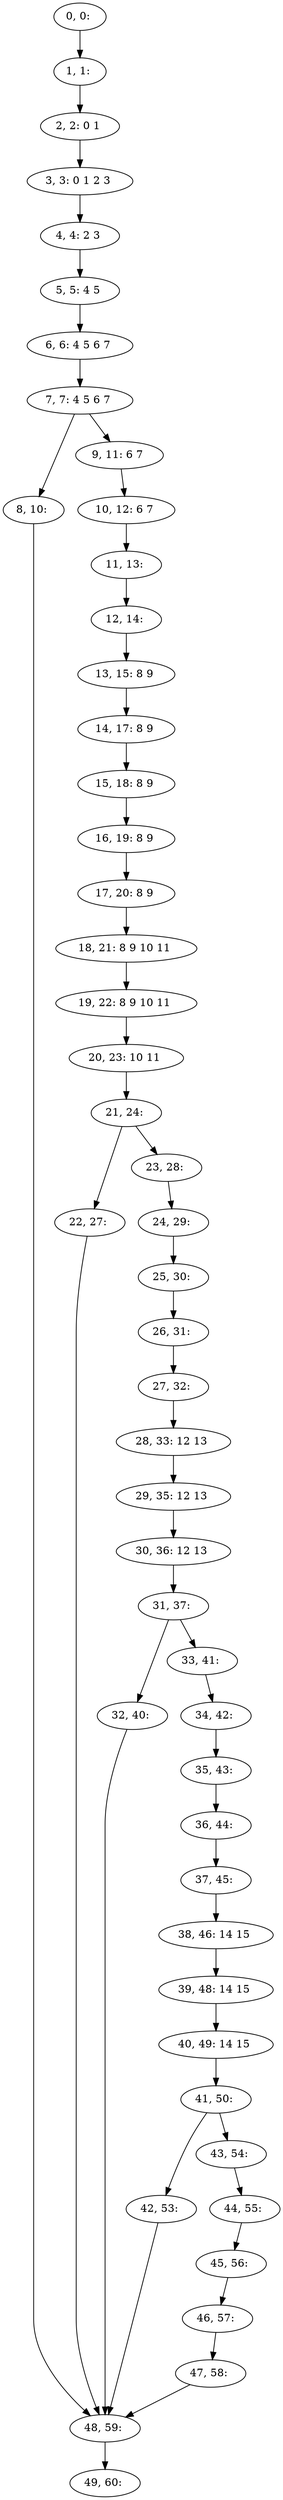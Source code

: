 digraph G {
0[label="0, 0: "];
1[label="1, 1: "];
2[label="2, 2: 0 1 "];
3[label="3, 3: 0 1 2 3 "];
4[label="4, 4: 2 3 "];
5[label="5, 5: 4 5 "];
6[label="6, 6: 4 5 6 7 "];
7[label="7, 7: 4 5 6 7 "];
8[label="8, 10: "];
9[label="9, 11: 6 7 "];
10[label="10, 12: 6 7 "];
11[label="11, 13: "];
12[label="12, 14: "];
13[label="13, 15: 8 9 "];
14[label="14, 17: 8 9 "];
15[label="15, 18: 8 9 "];
16[label="16, 19: 8 9 "];
17[label="17, 20: 8 9 "];
18[label="18, 21: 8 9 10 11 "];
19[label="19, 22: 8 9 10 11 "];
20[label="20, 23: 10 11 "];
21[label="21, 24: "];
22[label="22, 27: "];
23[label="23, 28: "];
24[label="24, 29: "];
25[label="25, 30: "];
26[label="26, 31: "];
27[label="27, 32: "];
28[label="28, 33: 12 13 "];
29[label="29, 35: 12 13 "];
30[label="30, 36: 12 13 "];
31[label="31, 37: "];
32[label="32, 40: "];
33[label="33, 41: "];
34[label="34, 42: "];
35[label="35, 43: "];
36[label="36, 44: "];
37[label="37, 45: "];
38[label="38, 46: 14 15 "];
39[label="39, 48: 14 15 "];
40[label="40, 49: 14 15 "];
41[label="41, 50: "];
42[label="42, 53: "];
43[label="43, 54: "];
44[label="44, 55: "];
45[label="45, 56: "];
46[label="46, 57: "];
47[label="47, 58: "];
48[label="48, 59: "];
49[label="49, 60: "];
0->1 ;
1->2 ;
2->3 ;
3->4 ;
4->5 ;
5->6 ;
6->7 ;
7->8 ;
7->9 ;
8->48 ;
9->10 ;
10->11 ;
11->12 ;
12->13 ;
13->14 ;
14->15 ;
15->16 ;
16->17 ;
17->18 ;
18->19 ;
19->20 ;
20->21 ;
21->22 ;
21->23 ;
22->48 ;
23->24 ;
24->25 ;
25->26 ;
26->27 ;
27->28 ;
28->29 ;
29->30 ;
30->31 ;
31->32 ;
31->33 ;
32->48 ;
33->34 ;
34->35 ;
35->36 ;
36->37 ;
37->38 ;
38->39 ;
39->40 ;
40->41 ;
41->42 ;
41->43 ;
42->48 ;
43->44 ;
44->45 ;
45->46 ;
46->47 ;
47->48 ;
48->49 ;
}
